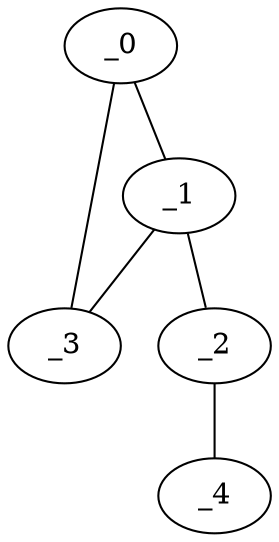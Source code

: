graph NP1_0092 {
	_0	 [x="1.06987",
		y="3.05746"];
	_1	 [x="2.18757",
		y="0.698284"];
	_0 -- _1;
	_3	 [x="0.775253",
		y="0.272155"];
	_0 -- _3;
	_2	 [x="2.23",
		y="2.94"];
	_1 -- _2;
	_1 -- _3;
	_4	 [x="1.57622",
		y="0.996355"];
	_2 -- _4;
}
